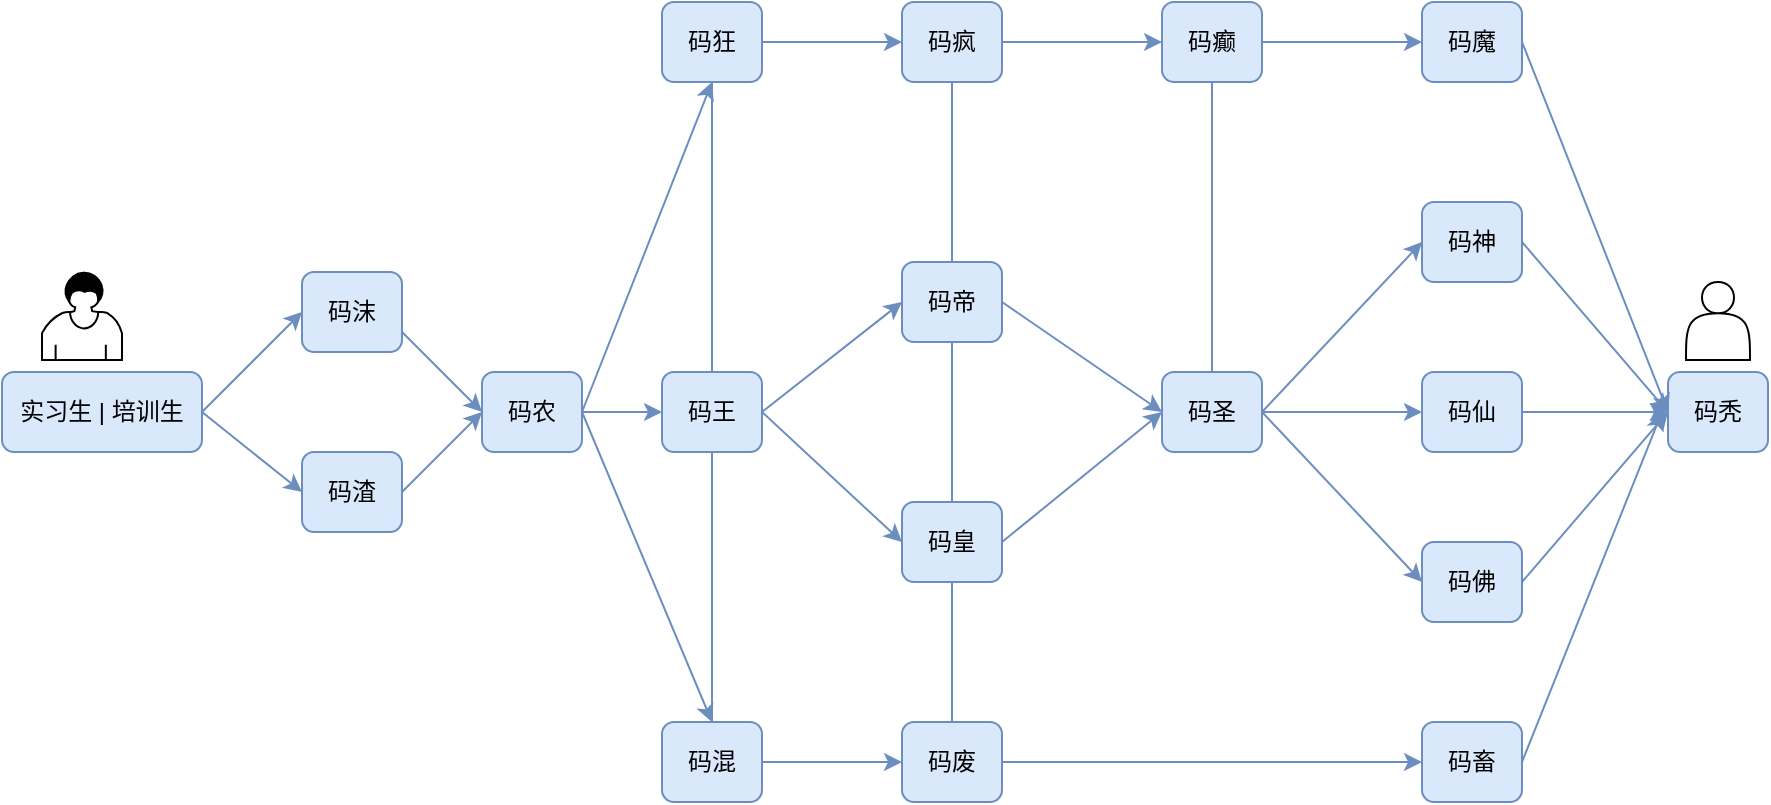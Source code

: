 <mxfile version="13.6.2" type="device"><diagram id="72MCQBwuOwKQxrn2sCo7" name="Page-1"><mxGraphModel dx="1086" dy="806" grid="1" gridSize="10" guides="1" tooltips="1" connect="1" arrows="1" fold="1" page="1" pageScale="1" pageWidth="2339" pageHeight="3300" background="none" math="0" shadow="0"><root><object label="" 木一番="木一番的架构图" id="0"><mxCell/></object><mxCell id="1" parent="0"/><mxCell id="YpFJCXHX_AIYzj8nGWou-1" value="" style="shape=mxgraph.bpmn.user_task;html=1;outlineConnect=0;" parent="1" vertex="1"><mxGeometry x="210" y="295" width="40" height="44" as="geometry"/></mxCell><mxCell id="YpFJCXHX_AIYzj8nGWou-7" value="码渣" style="rounded=1;whiteSpace=wrap;html=1;fillColor=#dae8fc;strokeColor=#6c8ebf;" parent="1" vertex="1"><mxGeometry x="340" y="385" width="50" height="40" as="geometry"/></mxCell><mxCell id="YpFJCXHX_AIYzj8nGWou-8" value="码沫" style="rounded=1;whiteSpace=wrap;html=1;fillColor=#dae8fc;strokeColor=#6c8ebf;" parent="1" vertex="1"><mxGeometry x="340" y="295" width="50" height="40" as="geometry"/></mxCell><mxCell id="YpFJCXHX_AIYzj8nGWou-9" value="码农" style="rounded=1;whiteSpace=wrap;html=1;fillColor=#dae8fc;strokeColor=#6c8ebf;" parent="1" vertex="1"><mxGeometry x="430" y="345" width="50" height="40" as="geometry"/></mxCell><mxCell id="YpFJCXHX_AIYzj8nGWou-10" value="码王" style="rounded=1;whiteSpace=wrap;html=1;fillColor=#dae8fc;strokeColor=#6c8ebf;" parent="1" vertex="1"><mxGeometry x="520" y="345" width="50" height="40" as="geometry"/></mxCell><mxCell id="YpFJCXHX_AIYzj8nGWou-11" value="码圣" style="rounded=1;whiteSpace=wrap;html=1;fillColor=#dae8fc;strokeColor=#6c8ebf;" parent="1" vertex="1"><mxGeometry x="770" y="345" width="50" height="40" as="geometry"/></mxCell><mxCell id="YpFJCXHX_AIYzj8nGWou-12" value="码帝" style="rounded=1;whiteSpace=wrap;html=1;fillColor=#dae8fc;strokeColor=#6c8ebf;" parent="1" vertex="1"><mxGeometry x="640" y="290" width="50" height="40" as="geometry"/></mxCell><mxCell id="YpFJCXHX_AIYzj8nGWou-14" value="码仙" style="rounded=1;whiteSpace=wrap;html=1;fillColor=#dae8fc;strokeColor=#6c8ebf;" parent="1" vertex="1"><mxGeometry x="900" y="345" width="50" height="40" as="geometry"/></mxCell><mxCell id="YpFJCXHX_AIYzj8nGWou-15" value="码神" style="rounded=1;whiteSpace=wrap;html=1;fillColor=#dae8fc;strokeColor=#6c8ebf;" parent="1" vertex="1"><mxGeometry x="900" y="260" width="50" height="40" as="geometry"/></mxCell><mxCell id="YpFJCXHX_AIYzj8nGWou-16" value="码佛" style="rounded=1;whiteSpace=wrap;html=1;fillColor=#dae8fc;strokeColor=#6c8ebf;" parent="1" vertex="1"><mxGeometry x="900" y="430" width="50" height="40" as="geometry"/></mxCell><mxCell id="YpFJCXHX_AIYzj8nGWou-17" value="码秃" style="rounded=1;whiteSpace=wrap;html=1;fillColor=#dae8fc;strokeColor=#6c8ebf;" parent="1" vertex="1"><mxGeometry x="1023" y="345" width="50" height="40" as="geometry"/></mxCell><mxCell id="YpFJCXHX_AIYzj8nGWou-18" value="实习生 | 培训生" style="rounded=1;whiteSpace=wrap;html=1;fillColor=#dae8fc;strokeColor=#6c8ebf;" parent="1" vertex="1"><mxGeometry x="190" y="345" width="100" height="40" as="geometry"/></mxCell><mxCell id="YpFJCXHX_AIYzj8nGWou-19" value="码狂" style="rounded=1;whiteSpace=wrap;html=1;fillColor=#dae8fc;strokeColor=#6c8ebf;" parent="1" vertex="1"><mxGeometry x="520" y="160" width="50" height="40" as="geometry"/></mxCell><mxCell id="YpFJCXHX_AIYzj8nGWou-20" value="码癫" style="rounded=1;whiteSpace=wrap;html=1;fillColor=#dae8fc;strokeColor=#6c8ebf;" parent="1" vertex="1"><mxGeometry x="770" y="160" width="50" height="40" as="geometry"/></mxCell><mxCell id="YpFJCXHX_AIYzj8nGWou-21" value="码疯" style="rounded=1;whiteSpace=wrap;html=1;fillColor=#dae8fc;strokeColor=#6c8ebf;" parent="1" vertex="1"><mxGeometry x="640" y="160" width="50" height="40" as="geometry"/></mxCell><mxCell id="YpFJCXHX_AIYzj8nGWou-22" value="码混" style="rounded=1;whiteSpace=wrap;html=1;fillColor=#dae8fc;strokeColor=#6c8ebf;" parent="1" vertex="1"><mxGeometry x="520" y="520" width="50" height="40" as="geometry"/></mxCell><mxCell id="YpFJCXHX_AIYzj8nGWou-24" value="码废" style="rounded=1;whiteSpace=wrap;html=1;fillColor=#dae8fc;strokeColor=#6c8ebf;" parent="1" vertex="1"><mxGeometry x="640" y="520" width="50" height="40" as="geometry"/></mxCell><mxCell id="YpFJCXHX_AIYzj8nGWou-44" value="" style="endArrow=classic;html=1;exitX=1;exitY=0.5;exitDx=0;exitDy=0;entryX=0;entryY=0.5;entryDx=0;entryDy=0;strokeColor=#6c8ebf;fillColor=#dae8fc;" parent="1" source="YpFJCXHX_AIYzj8nGWou-18" target="YpFJCXHX_AIYzj8nGWou-8" edge="1"><mxGeometry width="50" height="50" relative="1" as="geometry"><mxPoint x="450" y="405" as="sourcePoint"/><mxPoint x="500" y="355" as="targetPoint"/></mxGeometry></mxCell><mxCell id="YpFJCXHX_AIYzj8nGWou-46" value="" style="endArrow=classic;html=1;entryX=0;entryY=0.5;entryDx=0;entryDy=0;strokeColor=#6c8ebf;fillColor=#dae8fc;" parent="1" target="YpFJCXHX_AIYzj8nGWou-7" edge="1"><mxGeometry width="50" height="50" relative="1" as="geometry"><mxPoint x="290" y="365" as="sourcePoint"/><mxPoint x="350" y="375.0" as="targetPoint"/></mxGeometry></mxCell><mxCell id="YpFJCXHX_AIYzj8nGWou-61" value="" style="endArrow=classic;html=1;entryX=0;entryY=0.5;entryDx=0;entryDy=0;strokeColor=#6c8ebf;fillColor=#dae8fc;exitX=1;exitY=0.75;exitDx=0;exitDy=0;" parent="1" source="YpFJCXHX_AIYzj8nGWou-8" target="YpFJCXHX_AIYzj8nGWou-9" edge="1"><mxGeometry width="50" height="50" relative="1" as="geometry"><mxPoint x="490" y="375" as="sourcePoint"/><mxPoint x="530" y="445" as="targetPoint"/></mxGeometry></mxCell><mxCell id="YpFJCXHX_AIYzj8nGWou-64" value="" style="endArrow=classic;html=1;entryX=0;entryY=0.5;entryDx=0;entryDy=0;strokeColor=#6c8ebf;fillColor=#dae8fc;exitX=1;exitY=0.5;exitDx=0;exitDy=0;" parent="1" source="YpFJCXHX_AIYzj8nGWou-7" target="YpFJCXHX_AIYzj8nGWou-9" edge="1"><mxGeometry width="50" height="50" relative="1" as="geometry"><mxPoint x="400" y="335.0" as="sourcePoint"/><mxPoint x="440" y="375" as="targetPoint"/></mxGeometry></mxCell><mxCell id="YpFJCXHX_AIYzj8nGWou-65" value="" style="endArrow=classic;html=1;entryX=0;entryY=0.5;entryDx=0;entryDy=0;strokeColor=#6c8ebf;fillColor=#dae8fc;exitX=1;exitY=0.5;exitDx=0;exitDy=0;" parent="1" source="YpFJCXHX_AIYzj8nGWou-9" target="YpFJCXHX_AIYzj8nGWou-10" edge="1"><mxGeometry width="50" height="50" relative="1" as="geometry"><mxPoint x="400" y="415" as="sourcePoint"/><mxPoint x="440" y="375" as="targetPoint"/></mxGeometry></mxCell><mxCell id="YpFJCXHX_AIYzj8nGWou-66" value="" style="endArrow=classic;html=1;entryX=0.5;entryY=1;entryDx=0;entryDy=0;strokeColor=#6c8ebf;fillColor=#dae8fc;exitX=1;exitY=0.5;exitDx=0;exitDy=0;" parent="1" source="YpFJCXHX_AIYzj8nGWou-9" target="YpFJCXHX_AIYzj8nGWou-19" edge="1"><mxGeometry width="50" height="50" relative="1" as="geometry"><mxPoint x="490" y="375" as="sourcePoint"/><mxPoint x="540" y="375" as="targetPoint"/></mxGeometry></mxCell><mxCell id="YpFJCXHX_AIYzj8nGWou-67" value="" style="endArrow=classic;html=1;strokeColor=#6c8ebf;fillColor=#dae8fc;exitX=1;exitY=0.5;exitDx=0;exitDy=0;entryX=0.5;entryY=0;entryDx=0;entryDy=0;" parent="1" source="YpFJCXHX_AIYzj8nGWou-9" target="YpFJCXHX_AIYzj8nGWou-22" edge="1"><mxGeometry width="50" height="50" relative="1" as="geometry"><mxPoint x="490" y="375" as="sourcePoint"/><mxPoint x="540" y="580" as="targetPoint"/></mxGeometry></mxCell><mxCell id="YpFJCXHX_AIYzj8nGWou-68" value="" style="endArrow=classic;html=1;entryX=0;entryY=0.5;entryDx=0;entryDy=0;strokeColor=#6c8ebf;fillColor=#dae8fc;exitX=1;exitY=0.5;exitDx=0;exitDy=0;" parent="1" source="YpFJCXHX_AIYzj8nGWou-10" target="YpFJCXHX_AIYzj8nGWou-82" edge="1"><mxGeometry width="50" height="50" relative="1" as="geometry"><mxPoint x="490" y="375" as="sourcePoint"/><mxPoint x="540" y="490" as="targetPoint"/></mxGeometry></mxCell><mxCell id="YpFJCXHX_AIYzj8nGWou-69" value="" style="endArrow=classic;html=1;entryX=0;entryY=0.5;entryDx=0;entryDy=0;strokeColor=#6c8ebf;fillColor=#dae8fc;exitX=1;exitY=0.5;exitDx=0;exitDy=0;" parent="1" source="YpFJCXHX_AIYzj8nGWou-12" target="YpFJCXHX_AIYzj8nGWou-11" edge="1"><mxGeometry width="50" height="50" relative="1" as="geometry"><mxPoint x="820" y="410" as="sourcePoint"/><mxPoint x="870" y="410" as="targetPoint"/></mxGeometry></mxCell><mxCell id="YpFJCXHX_AIYzj8nGWou-70" value="" style="endArrow=classic;html=1;entryX=0;entryY=0.5;entryDx=0;entryDy=0;strokeColor=#6c8ebf;fillColor=#dae8fc;exitX=1;exitY=0.5;exitDx=0;exitDy=0;" parent="1" source="YpFJCXHX_AIYzj8nGWou-11" target="YpFJCXHX_AIYzj8nGWou-14" edge="1"><mxGeometry width="50" height="50" relative="1" as="geometry"><mxPoint x="730" y="395" as="sourcePoint"/><mxPoint x="780" y="395" as="targetPoint"/></mxGeometry></mxCell><mxCell id="YpFJCXHX_AIYzj8nGWou-71" value="" style="endArrow=classic;html=1;entryX=0;entryY=0.5;entryDx=0;entryDy=0;strokeColor=#6c8ebf;fillColor=#dae8fc;exitX=1;exitY=0.5;exitDx=0;exitDy=0;" parent="1" source="YpFJCXHX_AIYzj8nGWou-19" target="YpFJCXHX_AIYzj8nGWou-21" edge="1"><mxGeometry width="50" height="50" relative="1" as="geometry"><mxPoint x="580" y="305" as="sourcePoint"/><mxPoint x="630" y="305" as="targetPoint"/></mxGeometry></mxCell><mxCell id="YpFJCXHX_AIYzj8nGWou-72" value="" style="endArrow=classic;html=1;entryX=0;entryY=0.5;entryDx=0;entryDy=0;strokeColor=#6c8ebf;fillColor=#dae8fc;exitX=1;exitY=0.5;exitDx=0;exitDy=0;" parent="1" source="YpFJCXHX_AIYzj8nGWou-21" target="YpFJCXHX_AIYzj8nGWou-20" edge="1"><mxGeometry width="50" height="50" relative="1" as="geometry"><mxPoint x="550" y="190.0" as="sourcePoint"/><mxPoint x="600" y="190.0" as="targetPoint"/></mxGeometry></mxCell><mxCell id="YpFJCXHX_AIYzj8nGWou-75" value="" style="endArrow=classic;html=1;entryX=0;entryY=0.5;entryDx=0;entryDy=0;strokeColor=#6c8ebf;fillColor=#dae8fc;exitX=1;exitY=0.5;exitDx=0;exitDy=0;" parent="1" source="YpFJCXHX_AIYzj8nGWou-11" target="YpFJCXHX_AIYzj8nGWou-16" edge="1"><mxGeometry width="50" height="50" relative="1" as="geometry"><mxPoint x="530" y="395" as="sourcePoint"/><mxPoint x="580" y="395" as="targetPoint"/></mxGeometry></mxCell><mxCell id="YpFJCXHX_AIYzj8nGWou-76" value="" style="endArrow=classic;html=1;entryX=0;entryY=0.5;entryDx=0;entryDy=0;strokeColor=#6c8ebf;fillColor=#dae8fc;exitX=1;exitY=0.5;exitDx=0;exitDy=0;" parent="1" source="YpFJCXHX_AIYzj8nGWou-11" target="YpFJCXHX_AIYzj8nGWou-15" edge="1"><mxGeometry width="50" height="50" relative="1" as="geometry"><mxPoint x="820" y="390" as="sourcePoint"/><mxPoint x="877.0" y="395" as="targetPoint"/></mxGeometry></mxCell><mxCell id="YpFJCXHX_AIYzj8nGWou-77" value="" style="endArrow=classic;html=1;entryX=0;entryY=0.5;entryDx=0;entryDy=0;strokeColor=#6c8ebf;fillColor=#dae8fc;exitX=1;exitY=0.5;exitDx=0;exitDy=0;" parent="1" source="YpFJCXHX_AIYzj8nGWou-22" target="YpFJCXHX_AIYzj8nGWou-24" edge="1"><mxGeometry width="50" height="50" relative="1" as="geometry"><mxPoint x="660" y="420" as="sourcePoint"/><mxPoint x="710" y="420" as="targetPoint"/></mxGeometry></mxCell><mxCell id="YpFJCXHX_AIYzj8nGWou-79" value="" style="endArrow=classic;html=1;entryX=0;entryY=0.5;entryDx=0;entryDy=0;strokeColor=#6c8ebf;fillColor=#dae8fc;exitX=1;exitY=0.5;exitDx=0;exitDy=0;" parent="1" source="YpFJCXHX_AIYzj8nGWou-15" target="YpFJCXHX_AIYzj8nGWou-17" edge="1"><mxGeometry width="50" height="50" relative="1" as="geometry"><mxPoint x="933" y="405" as="sourcePoint"/><mxPoint x="980.0" y="350.0" as="targetPoint"/></mxGeometry></mxCell><mxCell id="YpFJCXHX_AIYzj8nGWou-80" value="" style="endArrow=classic;html=1;entryX=0;entryY=0.5;entryDx=0;entryDy=0;strokeColor=#6c8ebf;fillColor=#dae8fc;exitX=1;exitY=0.5;exitDx=0;exitDy=0;" parent="1" source="YpFJCXHX_AIYzj8nGWou-14" target="YpFJCXHX_AIYzj8nGWou-17" edge="1"><mxGeometry width="50" height="50" relative="1" as="geometry"><mxPoint x="1023" y="395" as="sourcePoint"/><mxPoint x="1093" y="405" as="targetPoint"/></mxGeometry></mxCell><mxCell id="YpFJCXHX_AIYzj8nGWou-81" value="" style="endArrow=classic;html=1;entryX=0;entryY=0.5;entryDx=0;entryDy=0;strokeColor=#6c8ebf;fillColor=#dae8fc;exitX=1;exitY=0.5;exitDx=0;exitDy=0;" parent="1" source="YpFJCXHX_AIYzj8nGWou-16" target="YpFJCXHX_AIYzj8nGWou-17" edge="1"><mxGeometry width="50" height="50" relative="1" as="geometry"><mxPoint x="1033" y="405" as="sourcePoint"/><mxPoint x="1093" y="405" as="targetPoint"/></mxGeometry></mxCell><mxCell id="YpFJCXHX_AIYzj8nGWou-82" value="码皇" style="rounded=1;whiteSpace=wrap;html=1;fillColor=#dae8fc;strokeColor=#6c8ebf;" parent="1" vertex="1"><mxGeometry x="640" y="410" width="50" height="40" as="geometry"/></mxCell><mxCell id="YpFJCXHX_AIYzj8nGWou-83" value="" style="endArrow=classic;html=1;entryX=0;entryY=0.5;entryDx=0;entryDy=0;strokeColor=#6c8ebf;fillColor=#dae8fc;exitX=1;exitY=0.5;exitDx=0;exitDy=0;" parent="1" source="YpFJCXHX_AIYzj8nGWou-82" target="YpFJCXHX_AIYzj8nGWou-11" edge="1"><mxGeometry width="50" height="50" relative="1" as="geometry"><mxPoint x="830" y="315.0" as="sourcePoint"/><mxPoint x="970" y="410" as="targetPoint"/></mxGeometry></mxCell><mxCell id="YpFJCXHX_AIYzj8nGWou-84" value="" style="endArrow=classic;html=1;entryX=0;entryY=0.5;entryDx=0;entryDy=0;strokeColor=#6c8ebf;fillColor=#dae8fc;exitX=1;exitY=0.5;exitDx=0;exitDy=0;" parent="1" source="YpFJCXHX_AIYzj8nGWou-10" target="YpFJCXHX_AIYzj8nGWou-12" edge="1"><mxGeometry width="50" height="50" relative="1" as="geometry"><mxPoint x="590" y="375" as="sourcePoint"/><mxPoint x="640" y="455" as="targetPoint"/></mxGeometry></mxCell><mxCell id="YpFJCXHX_AIYzj8nGWou-96" value="" style="endArrow=none;html=1;strokeColor=#6c8ebf;exitX=0.5;exitY=0;exitDx=0;exitDy=0;entryX=0.5;entryY=1;entryDx=0;entryDy=0;fillColor=#dae8fc;" parent="1" source="YpFJCXHX_AIYzj8nGWou-10" target="YpFJCXHX_AIYzj8nGWou-19" edge="1"><mxGeometry width="50" height="50" relative="1" as="geometry"><mxPoint x="810" y="460" as="sourcePoint"/><mxPoint x="860" y="410" as="targetPoint"/></mxGeometry></mxCell><mxCell id="YpFJCXHX_AIYzj8nGWou-97" value="" style="endArrow=none;html=1;strokeColor=#6c8ebf;exitX=0.5;exitY=1;exitDx=0;exitDy=0;fillColor=#dae8fc;entryX=0.5;entryY=0;entryDx=0;entryDy=0;" parent="1" source="YpFJCXHX_AIYzj8nGWou-10" edge="1" target="YpFJCXHX_AIYzj8nGWou-22"><mxGeometry width="50" height="50" relative="1" as="geometry"><mxPoint x="555" y="355.0" as="sourcePoint"/><mxPoint x="545" y="580" as="targetPoint"/></mxGeometry></mxCell><mxCell id="YpFJCXHX_AIYzj8nGWou-100" value="" style="endArrow=none;html=1;strokeColor=#6c8ebf;exitX=0.5;exitY=0;exitDx=0;exitDy=0;entryX=0.5;entryY=1;entryDx=0;entryDy=0;fillColor=#dae8fc;" parent="1" source="YpFJCXHX_AIYzj8nGWou-12" target="YpFJCXHX_AIYzj8nGWou-21" edge="1"><mxGeometry width="50" height="50" relative="1" as="geometry"><mxPoint x="525" y="355.0" as="sourcePoint"/><mxPoint x="525" y="180" as="targetPoint"/></mxGeometry></mxCell><mxCell id="YpFJCXHX_AIYzj8nGWou-101" value="" style="endArrow=none;html=1;strokeColor=#6c8ebf;entryX=0.5;entryY=0;entryDx=0;entryDy=0;fillColor=#dae8fc;exitX=0.5;exitY=1;exitDx=0;exitDy=0;" parent="1" source="YpFJCXHX_AIYzj8nGWou-12" target="YpFJCXHX_AIYzj8nGWou-82" edge="1"><mxGeometry width="50" height="50" relative="1" as="geometry"><mxPoint x="660" y="370" as="sourcePoint"/><mxPoint x="675" y="180" as="targetPoint"/></mxGeometry></mxCell><mxCell id="YpFJCXHX_AIYzj8nGWou-102" value="" style="endArrow=none;html=1;strokeColor=#6c8ebf;entryX=0.5;entryY=0;entryDx=0;entryDy=0;fillColor=#dae8fc;exitX=0.5;exitY=1;exitDx=0;exitDy=0;" parent="1" source="YpFJCXHX_AIYzj8nGWou-82" target="YpFJCXHX_AIYzj8nGWou-24" edge="1"><mxGeometry width="50" height="50" relative="1" as="geometry"><mxPoint x="675" y="340.0" as="sourcePoint"/><mxPoint x="675" y="440" as="targetPoint"/></mxGeometry></mxCell><mxCell id="iCbD-sTriL86ri15f76q-1" value="码畜" style="rounded=1;whiteSpace=wrap;html=1;fillColor=#dae8fc;strokeColor=#6c8ebf;" parent="1" vertex="1"><mxGeometry x="900" y="520" width="50" height="40" as="geometry"/></mxCell><mxCell id="iCbD-sTriL86ri15f76q-2" value="" style="endArrow=classic;html=1;entryX=0;entryY=0.5;entryDx=0;entryDy=0;strokeColor=#6c8ebf;fillColor=#dae8fc;exitX=1;exitY=0.5;exitDx=0;exitDy=0;" parent="1" source="YpFJCXHX_AIYzj8nGWou-24" target="iCbD-sTriL86ri15f76q-1" edge="1"><mxGeometry width="50" height="50" relative="1" as="geometry"><mxPoint x="580" y="550" as="sourcePoint"/><mxPoint x="650" y="550" as="targetPoint"/></mxGeometry></mxCell><mxCell id="iCbD-sTriL86ri15f76q-3" value="" style="endArrow=classic;html=1;strokeColor=#6c8ebf;fillColor=#dae8fc;exitX=1;exitY=0.5;exitDx=0;exitDy=0;" parent="1" source="iCbD-sTriL86ri15f76q-1" edge="1"><mxGeometry width="50" height="50" relative="1" as="geometry"><mxPoint x="700" y="595" as="sourcePoint"/><mxPoint x="1020" y="365" as="targetPoint"/></mxGeometry></mxCell><mxCell id="iCbD-sTriL86ri15f76q-5" value="" style="endArrow=none;html=1;strokeColor=#6c8ebf;entryX=0.5;entryY=0;entryDx=0;entryDy=0;fillColor=#dae8fc;exitX=0.5;exitY=1;exitDx=0;exitDy=0;" parent="1" source="YpFJCXHX_AIYzj8nGWou-20" target="YpFJCXHX_AIYzj8nGWou-11" edge="1"><mxGeometry width="50" height="50" relative="1" as="geometry"><mxPoint x="805" y="395" as="sourcePoint"/><mxPoint x="805" y="575" as="targetPoint"/></mxGeometry></mxCell><mxCell id="iCbD-sTriL86ri15f76q-6" value="码魔" style="rounded=1;whiteSpace=wrap;html=1;fillColor=#dae8fc;strokeColor=#6c8ebf;" parent="1" vertex="1"><mxGeometry x="900" y="160" width="50" height="40" as="geometry"/></mxCell><mxCell id="iCbD-sTriL86ri15f76q-7" value="" style="endArrow=classic;html=1;entryX=0;entryY=0.5;entryDx=0;entryDy=0;strokeColor=#6c8ebf;fillColor=#dae8fc;exitX=1;exitY=0.5;exitDx=0;exitDy=0;" parent="1" source="YpFJCXHX_AIYzj8nGWou-20" target="iCbD-sTriL86ri15f76q-6" edge="1"><mxGeometry width="50" height="50" relative="1" as="geometry"><mxPoint x="830" y="190" as="sourcePoint"/><mxPoint x="1033" y="405" as="targetPoint"/></mxGeometry></mxCell><mxCell id="iCbD-sTriL86ri15f76q-9" value="" style="endArrow=classic;html=1;strokeColor=#6c8ebf;fillColor=#dae8fc;exitX=1;exitY=0.5;exitDx=0;exitDy=0;entryX=0;entryY=0.5;entryDx=0;entryDy=0;" parent="1" source="iCbD-sTriL86ri15f76q-6" target="YpFJCXHX_AIYzj8nGWou-17" edge="1"><mxGeometry width="50" height="50" relative="1" as="geometry"><mxPoint x="960" y="320" as="sourcePoint"/><mxPoint x="1020" y="360" as="targetPoint"/></mxGeometry></mxCell><mxCell id="iCbD-sTriL86ri15f76q-11" value="" style="shape=actor;whiteSpace=wrap;html=1;" parent="1" vertex="1"><mxGeometry x="1032" y="300" width="32" height="39" as="geometry"/></mxCell><mxCell id="bhr_v3krTF6RCpybelEP-1" style="edgeStyle=orthogonalEdgeStyle;rounded=0;orthogonalLoop=1;jettySize=auto;html=1;exitX=0.5;exitY=1;exitDx=0;exitDy=0;" parent="1" source="YpFJCXHX_AIYzj8nGWou-15" target="YpFJCXHX_AIYzj8nGWou-15" edge="1"><mxGeometry relative="1" as="geometry"/></mxCell></root></mxGraphModel></diagram></mxfile>